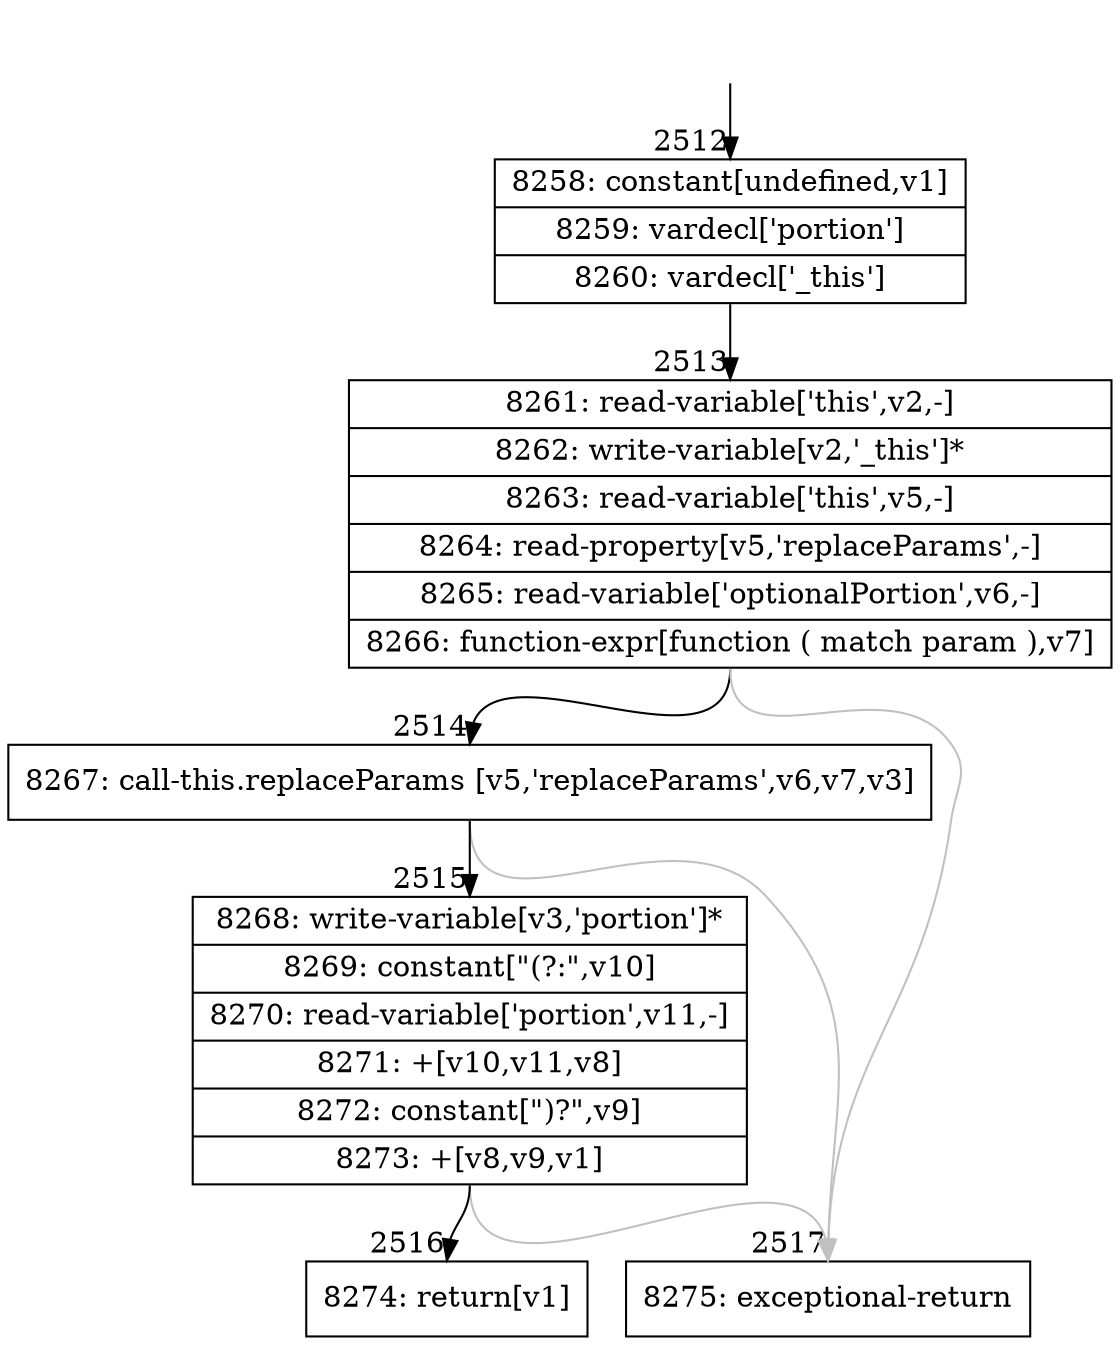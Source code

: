 digraph {
rankdir="TD"
BB_entry198[shape=none,label=""];
BB_entry198 -> BB2512 [tailport=s, headport=n, headlabel="    2512"]
BB2512 [shape=record label="{8258: constant[undefined,v1]|8259: vardecl['portion']|8260: vardecl['_this']}" ] 
BB2512 -> BB2513 [tailport=s, headport=n, headlabel="      2513"]
BB2513 [shape=record label="{8261: read-variable['this',v2,-]|8262: write-variable[v2,'_this']*|8263: read-variable['this',v5,-]|8264: read-property[v5,'replaceParams',-]|8265: read-variable['optionalPortion',v6,-]|8266: function-expr[function ( match param ),v7]}" ] 
BB2513 -> BB2514 [tailport=s, headport=n, headlabel="      2514"]
BB2513 -> BB2517 [tailport=s, headport=n, color=gray, headlabel="      2517"]
BB2514 [shape=record label="{8267: call-this.replaceParams [v5,'replaceParams',v6,v7,v3]}" ] 
BB2514 -> BB2515 [tailport=s, headport=n, headlabel="      2515"]
BB2514 -> BB2517 [tailport=s, headport=n, color=gray]
BB2515 [shape=record label="{8268: write-variable[v3,'portion']*|8269: constant[\"(?:\",v10]|8270: read-variable['portion',v11,-]|8271: +[v10,v11,v8]|8272: constant[\")?\",v9]|8273: +[v8,v9,v1]}" ] 
BB2515 -> BB2516 [tailport=s, headport=n, headlabel="      2516"]
BB2515 -> BB2517 [tailport=s, headport=n, color=gray]
BB2516 [shape=record label="{8274: return[v1]}" ] 
BB2517 [shape=record label="{8275: exceptional-return}" ] 
//#$~ 2224
}
